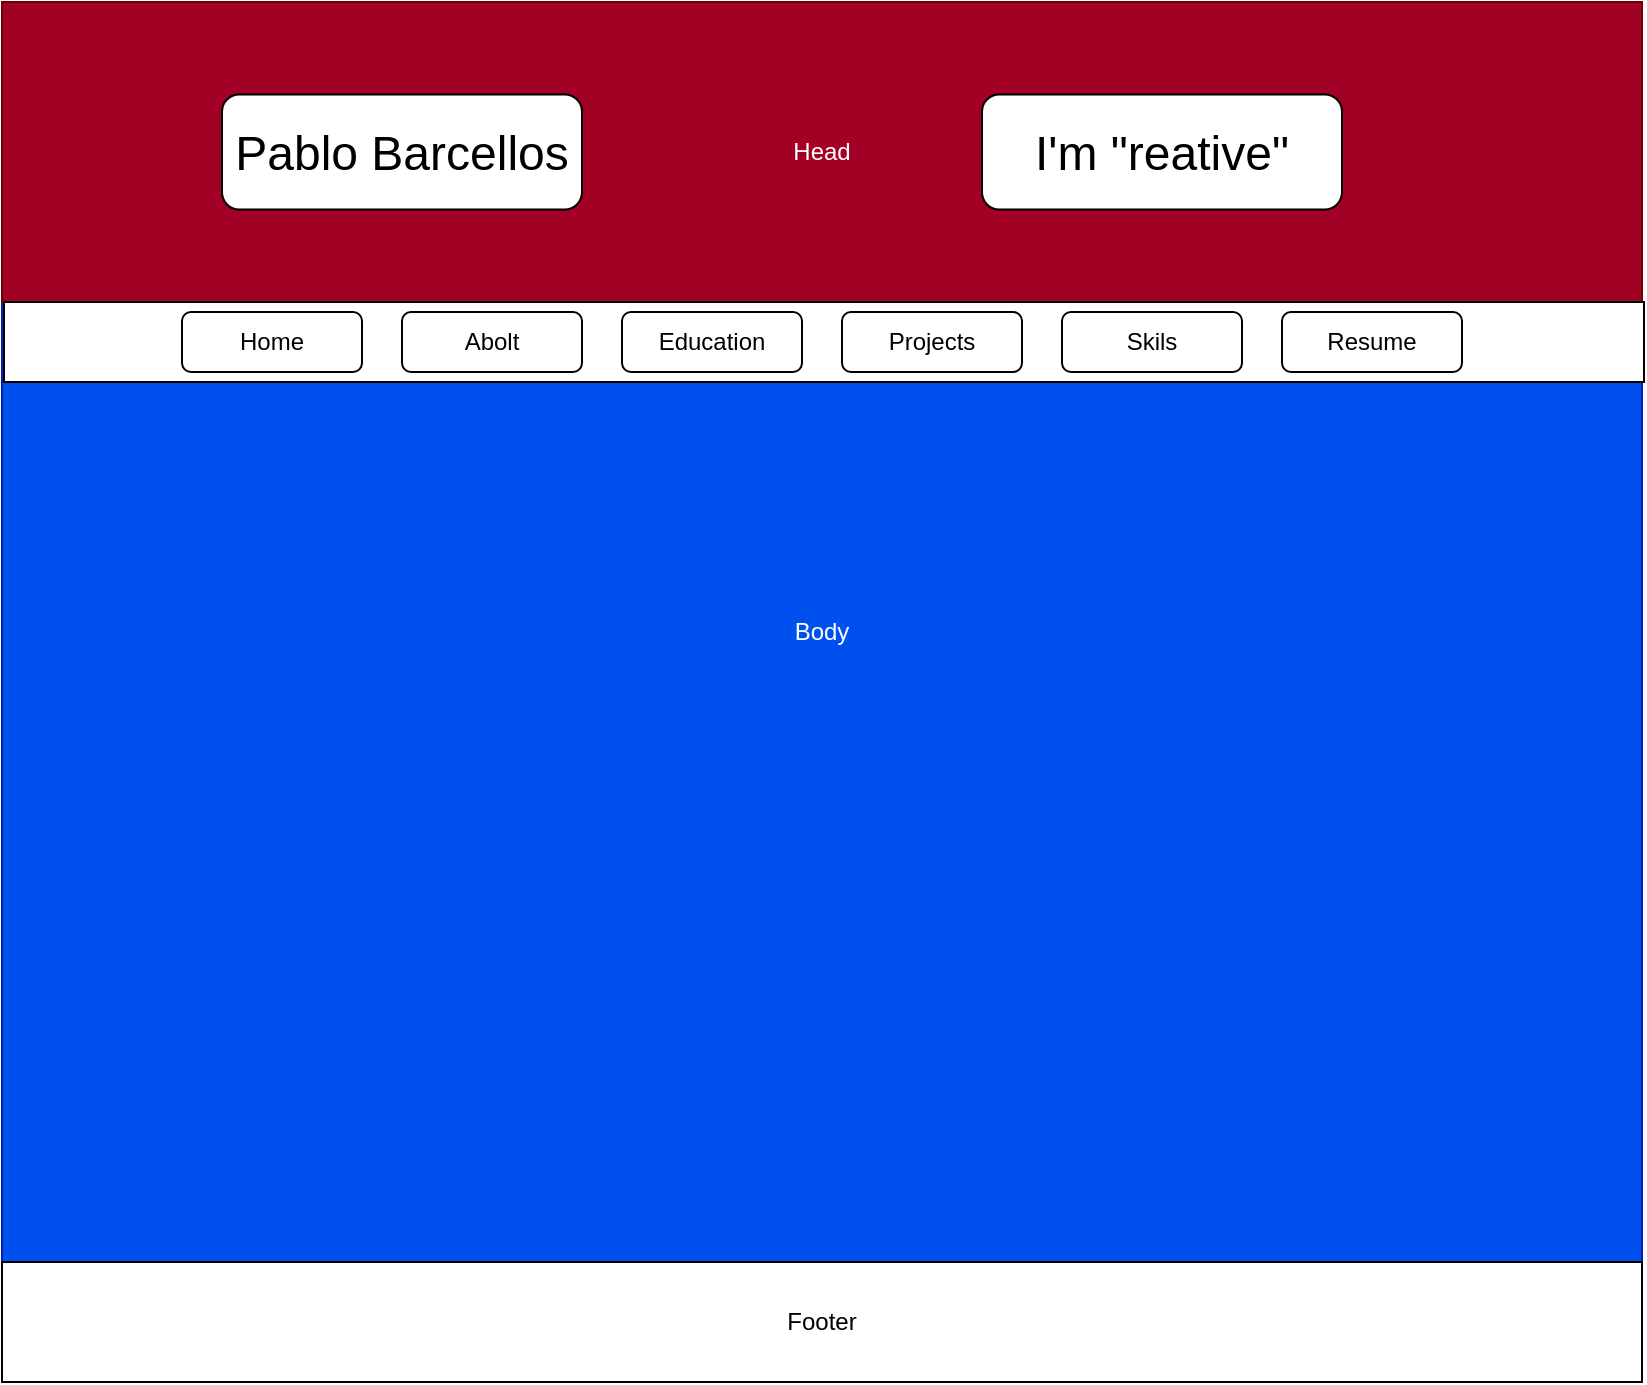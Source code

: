 <mxfile>
    <diagram name="Página-1" id="O321bfyyZBPheD9Pxt3D">
        <mxGraphModel dx="2148" dy="3033" grid="1" gridSize="10" guides="1" tooltips="1" connect="1" arrows="1" fold="1" page="1" pageScale="1" pageWidth="827" pageHeight="1169" math="0" shadow="0">
            <root>
                <mxCell id="0"/>
                <mxCell id="1" parent="0"/>
                <mxCell id="2D3jCIZ7aBYVxYr3jZvB-2" value="Body" style="rounded=0;whiteSpace=wrap;html=1;fillColor=#0050ef;fontColor=#ffffff;strokeColor=#001DBC;" parent="1" vertex="1">
                    <mxGeometry x="414" y="-929" width="820" height="630" as="geometry"/>
                </mxCell>
                <mxCell id="2D3jCIZ7aBYVxYr3jZvB-3" value="Head" style="rounded=0;whiteSpace=wrap;html=1;fillColor=#a20025;fontColor=#ffffff;strokeColor=#6F0000;" parent="1" vertex="1">
                    <mxGeometry x="414" y="-929" width="820" height="150" as="geometry"/>
                </mxCell>
                <mxCell id="2D3jCIZ7aBYVxYr3jZvB-5" value="Footer" style="rounded=0;whiteSpace=wrap;html=1;" parent="1" vertex="1">
                    <mxGeometry x="414" y="-299" width="820" height="60" as="geometry"/>
                </mxCell>
                <mxCell id="3" value="" style="rounded=0;whiteSpace=wrap;html=1;" parent="1" vertex="1">
                    <mxGeometry x="415" y="-779" width="820" height="40" as="geometry"/>
                </mxCell>
                <mxCell id="4" value="Home" style="rounded=1;whiteSpace=wrap;html=1;" parent="1" vertex="1">
                    <mxGeometry x="504" y="-774" width="90" height="30" as="geometry"/>
                </mxCell>
                <mxCell id="6" value="Abolt" style="rounded=1;whiteSpace=wrap;html=1;" parent="1" vertex="1">
                    <mxGeometry x="614" y="-774" width="90" height="30" as="geometry"/>
                </mxCell>
                <mxCell id="7" value="Education" style="rounded=1;whiteSpace=wrap;html=1;" parent="1" vertex="1">
                    <mxGeometry x="724" y="-774" width="90" height="30" as="geometry"/>
                </mxCell>
                <mxCell id="8" value="Projects" style="rounded=1;whiteSpace=wrap;html=1;" parent="1" vertex="1">
                    <mxGeometry x="834" y="-774" width="90" height="30" as="geometry"/>
                </mxCell>
                <mxCell id="9" value="Skils" style="rounded=1;whiteSpace=wrap;html=1;" parent="1" vertex="1">
                    <mxGeometry x="944" y="-774" width="90" height="30" as="geometry"/>
                </mxCell>
                <mxCell id="10" value="Resume" style="rounded=1;whiteSpace=wrap;html=1;" parent="1" vertex="1">
                    <mxGeometry x="1054" y="-774" width="90" height="30" as="geometry"/>
                </mxCell>
                <mxCell id="11" value="&lt;p style=&quot;line-height: 100%; font-size: 24px;&quot;&gt;Pablo Barcellos&lt;/p&gt;" style="rounded=1;whiteSpace=wrap;html=1;" parent="1" vertex="1">
                    <mxGeometry x="524" y="-882.75" width="180" height="57.5" as="geometry"/>
                </mxCell>
                <mxCell id="13" value="&lt;p style=&quot;line-height: 100%; font-size: 24px;&quot;&gt;I'm &quot;reative&quot;&lt;/p&gt;" style="rounded=1;whiteSpace=wrap;html=1;" parent="1" vertex="1">
                    <mxGeometry x="904" y="-882.75" width="180" height="57.5" as="geometry"/>
                </mxCell>
            </root>
        </mxGraphModel>
    </diagram>
</mxfile>